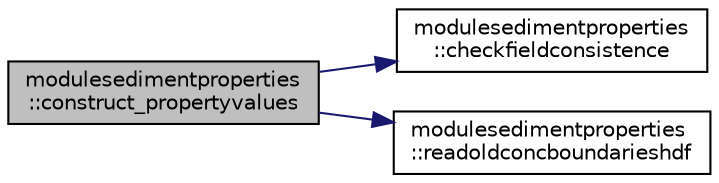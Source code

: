 digraph "modulesedimentproperties::construct_propertyvalues"
{
 // LATEX_PDF_SIZE
  edge [fontname="Helvetica",fontsize="10",labelfontname="Helvetica",labelfontsize="10"];
  node [fontname="Helvetica",fontsize="10",shape=record];
  rankdir="LR";
  Node1 [label="modulesedimentproperties\l::construct_propertyvalues",height=0.2,width=0.4,color="black", fillcolor="grey75", style="filled", fontcolor="black",tooltip=" "];
  Node1 -> Node2 [color="midnightblue",fontsize="10",style="solid",fontname="Helvetica"];
  Node2 [label="modulesedimentproperties\l::checkfieldconsistence",height=0.2,width=0.4,color="black", fillcolor="white", style="filled",URL="$namespacemodulesedimentproperties.html#aed9da5330d31cd4f61d7b60492c4d0ad",tooltip=" "];
  Node1 -> Node3 [color="midnightblue",fontsize="10",style="solid",fontname="Helvetica"];
  Node3 [label="modulesedimentproperties\l::readoldconcboundarieshdf",height=0.2,width=0.4,color="black", fillcolor="white", style="filled",URL="$namespacemodulesedimentproperties.html#a5eab479d8cef7089906fb647d918b3fe",tooltip=" "];
}
